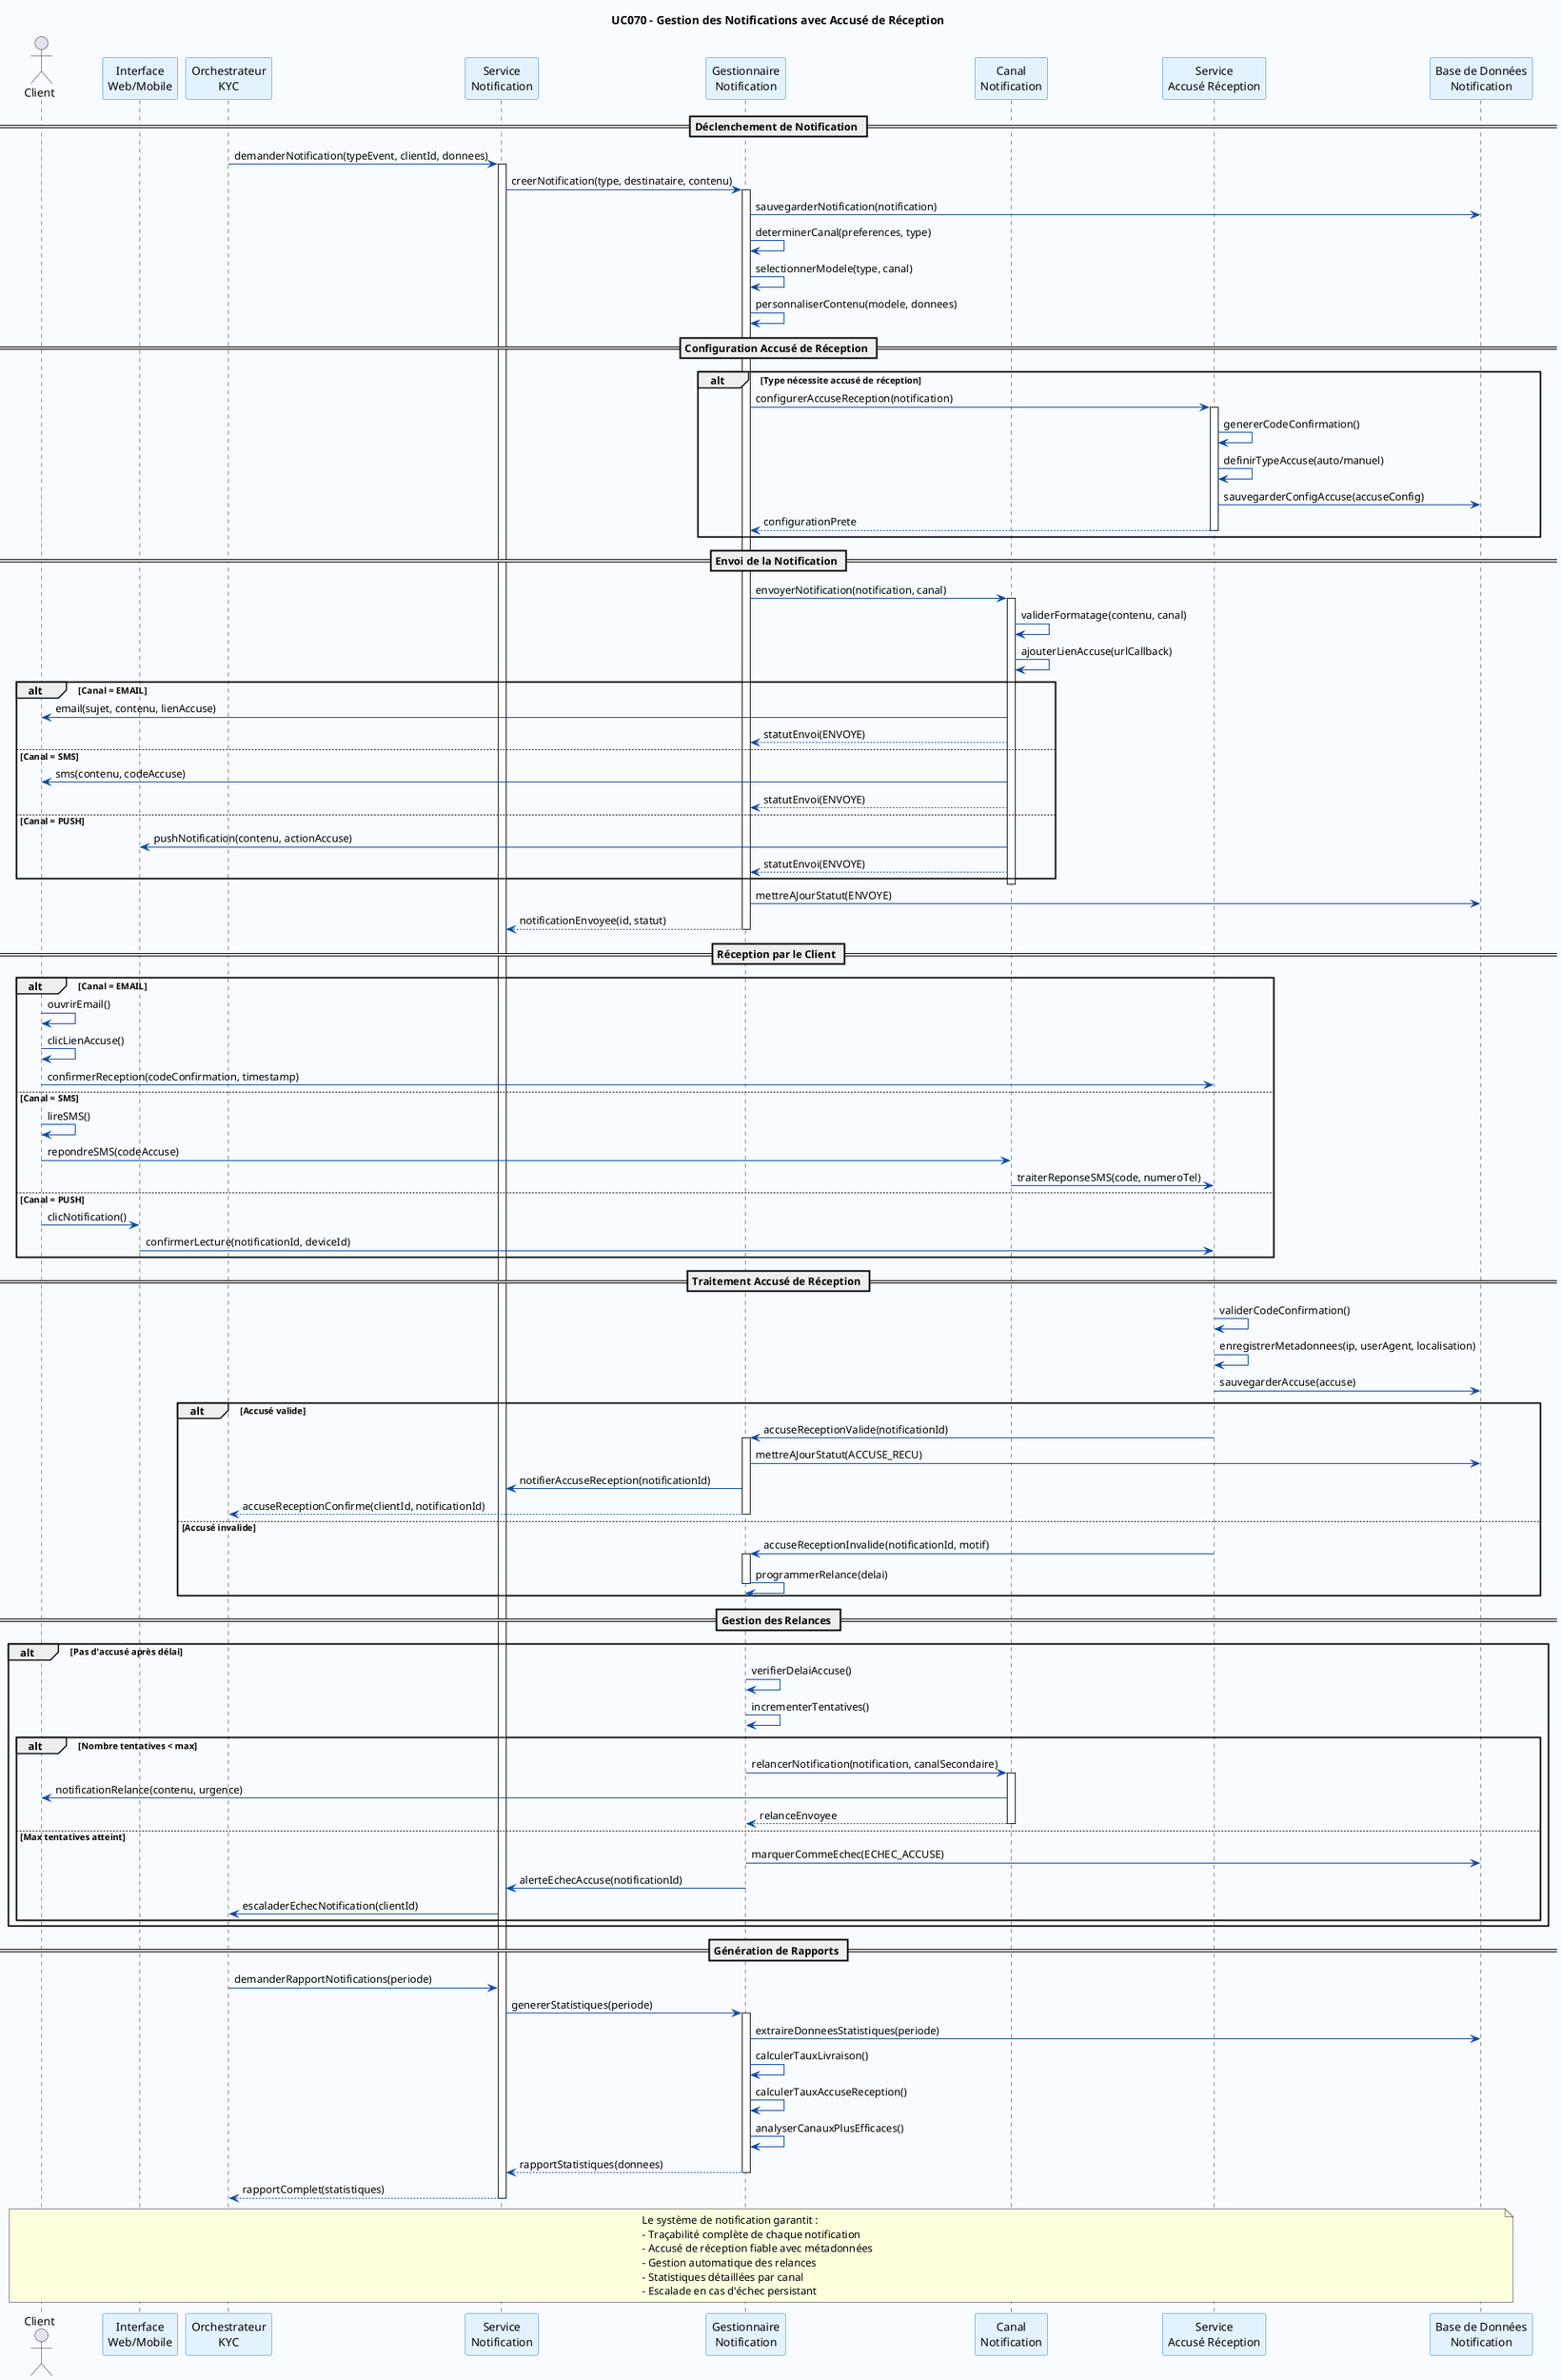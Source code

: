 @startuml UC070_GestionNotificationAvecAccuseReception
skinparam backgroundColor #F8FBFF
skinparam participant {
    BackgroundColor #E3F2FD
    BorderColor #1976D2
}
skinparam sequenceArrow {
    Color #0D47A1
}

title UC070 - Gestion des Notifications avec Accusé de Réception

actor Client as C
participant "Interface\nWeb/Mobile" as UI
participant "Orchestrateur\nKYC" as ORC
participant "Service\nNotification" as SN
participant "Gestionnaire\nNotification" as GN
participant "Canal\nNotification" as CN
participant "Service\nAccusé Réception" as SAR
participant "Base de Données\nNotification" as BDN

== Déclenchement de Notification ==

ORC -> SN : demanderNotification(typeEvent, clientId, donnees)
activate SN

SN -> GN : creerNotification(type, destinataire, contenu)
activate GN

GN -> BDN : sauvegarderNotification(notification)
GN -> GN : determinerCanal(preferences, type)
GN -> GN : selectionnerModele(type, canal)
GN -> GN : personnaliserContenu(modele, donnees)

== Configuration Accusé de Réception ==

alt Type nécessite accusé de réception
    GN -> SAR : configurerAccuseReception(notification)
    activate SAR
    SAR -> SAR : genererCodeConfirmation()
    SAR -> SAR : definirTypeAccuse(auto/manuel)
    SAR -> BDN : sauvegarderConfigAccuse(accuseConfig)
    SAR --> GN : configurationPrete
    deactivate SAR
end

== Envoi de la Notification ==

GN -> CN : envoyerNotification(notification, canal)
activate CN

CN -> CN : validerFormatage(contenu, canal)
CN -> CN : ajouterLienAccuse(urlCallback)

alt Canal = EMAIL
    CN -> C : email(sujet, contenu, lienAccuse)
    CN --> GN : statutEnvoi(ENVOYE)
else Canal = SMS
    CN -> C : sms(contenu, codeAccuse)
    CN --> GN : statutEnvoi(ENVOYE)
else Canal = PUSH
    CN -> UI : pushNotification(contenu, actionAccuse)
    CN --> GN : statutEnvoi(ENVOYE)
end

deactivate CN

GN -> BDN : mettreAJourStatut(ENVOYE)
GN --> SN : notificationEnvoyee(id, statut)
deactivate GN

== Réception par le Client ==

alt Canal = EMAIL
    C -> C : ouvrirEmail()
    C -> C : clicLienAccuse()
    C -> SAR : confirmerReception(codeConfirmation, timestamp)
else Canal = SMS
    C -> C : lireSMS()
    C -> CN : repondreSMS(codeAccuse)
    CN -> SAR : traiterReponseSMS(code, numeroTel)
else Canal = PUSH
    C -> UI : clicNotification()
    UI -> SAR : confirmerLecture(notificationId, deviceId)
end

== Traitement Accusé de Réception ==

activate SAR
SAR -> SAR : validerCodeConfirmation()
SAR -> SAR : enregistrerMetadonnees(ip, userAgent, localisation)
SAR -> BDN : sauvegarderAccuse(accuse)

alt Accusé valide
    SAR -> GN : accuseReceptionValide(notificationId)
    activate GN
    GN -> BDN : mettreAJourStatut(ACCUSE_RECU)
    GN -> SN : notifierAccuseReception(notificationId)
    GN --> ORC : accuseReceptionConfirme(clientId, notificationId)
    deactivate GN
else Accusé invalide
    SAR -> GN : accuseReceptionInvalide(notificationId, motif)
    activate GN
    GN -> GN : programmerRelance(delai)
    deactivate GN
end

deactivate SAR

== Gestion des Relances ==

alt Pas d'accusé après délai
    GN -> GN : verifierDelaiAccuse()
    GN -> GN : incrementerTentatives()
    
    alt Nombre tentatives < max
        GN -> CN : relancerNotification(notification, canalSecondaire)
        activate CN
        CN -> C : notificationRelance(contenu, urgence)
        CN --> GN : relanceEnvoyee
        deactivate CN
    else Max tentatives atteint
        GN -> BDN : marquerCommeEchec(ECHEC_ACCUSE)
        GN -> SN : alerteEchecAccuse(notificationId)
        SN -> ORC : escaladerEchecNotification(clientId)
    end
end

== Génération de Rapports ==

ORC -> SN : demanderRapportNotifications(periode)
SN -> GN : genererStatistiques(periode)
activate GN

GN -> BDN : extraireDonneesStatistiques(periode)
GN -> GN : calculerTauxLivraison()
GN -> GN : calculerTauxAccuseReception()
GN -> GN : analyserCanauxPlusEfficaces()

GN --> SN : rapportStatistiques(donnees)
deactivate GN

SN --> ORC : rapportComplet(statistiques)

deactivate SN

note over C, BDN
    Le système de notification garantit :
    - Traçabilité complète de chaque notification
    - Accusé de réception fiable avec métadonnées
    - Gestion automatique des relances
    - Statistiques détaillées par canal
    - Escalade en cas d'échec persistant
end note

@enduml
